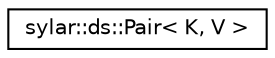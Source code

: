 digraph "类继承关系图"
{
 // LATEX_PDF_SIZE
  edge [fontname="Helvetica",fontsize="10",labelfontname="Helvetica",labelfontsize="10"];
  node [fontname="Helvetica",fontsize="10",shape=record];
  rankdir="LR";
  Node0 [label="sylar::ds::Pair\< K, V \>",height=0.2,width=0.4,color="black", fillcolor="white", style="filled",URL="$structsylar_1_1ds_1_1Pair.html",tooltip=" "];
}
